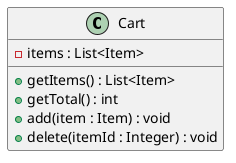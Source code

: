@startuml cart
class Cart {
	- items : List<Item>
	+ getItems() : List<Item>
	+ getTotal() : int
	+ add(item : Item) : void
	+ delete(itemId : Integer) : void
}
@enduml
